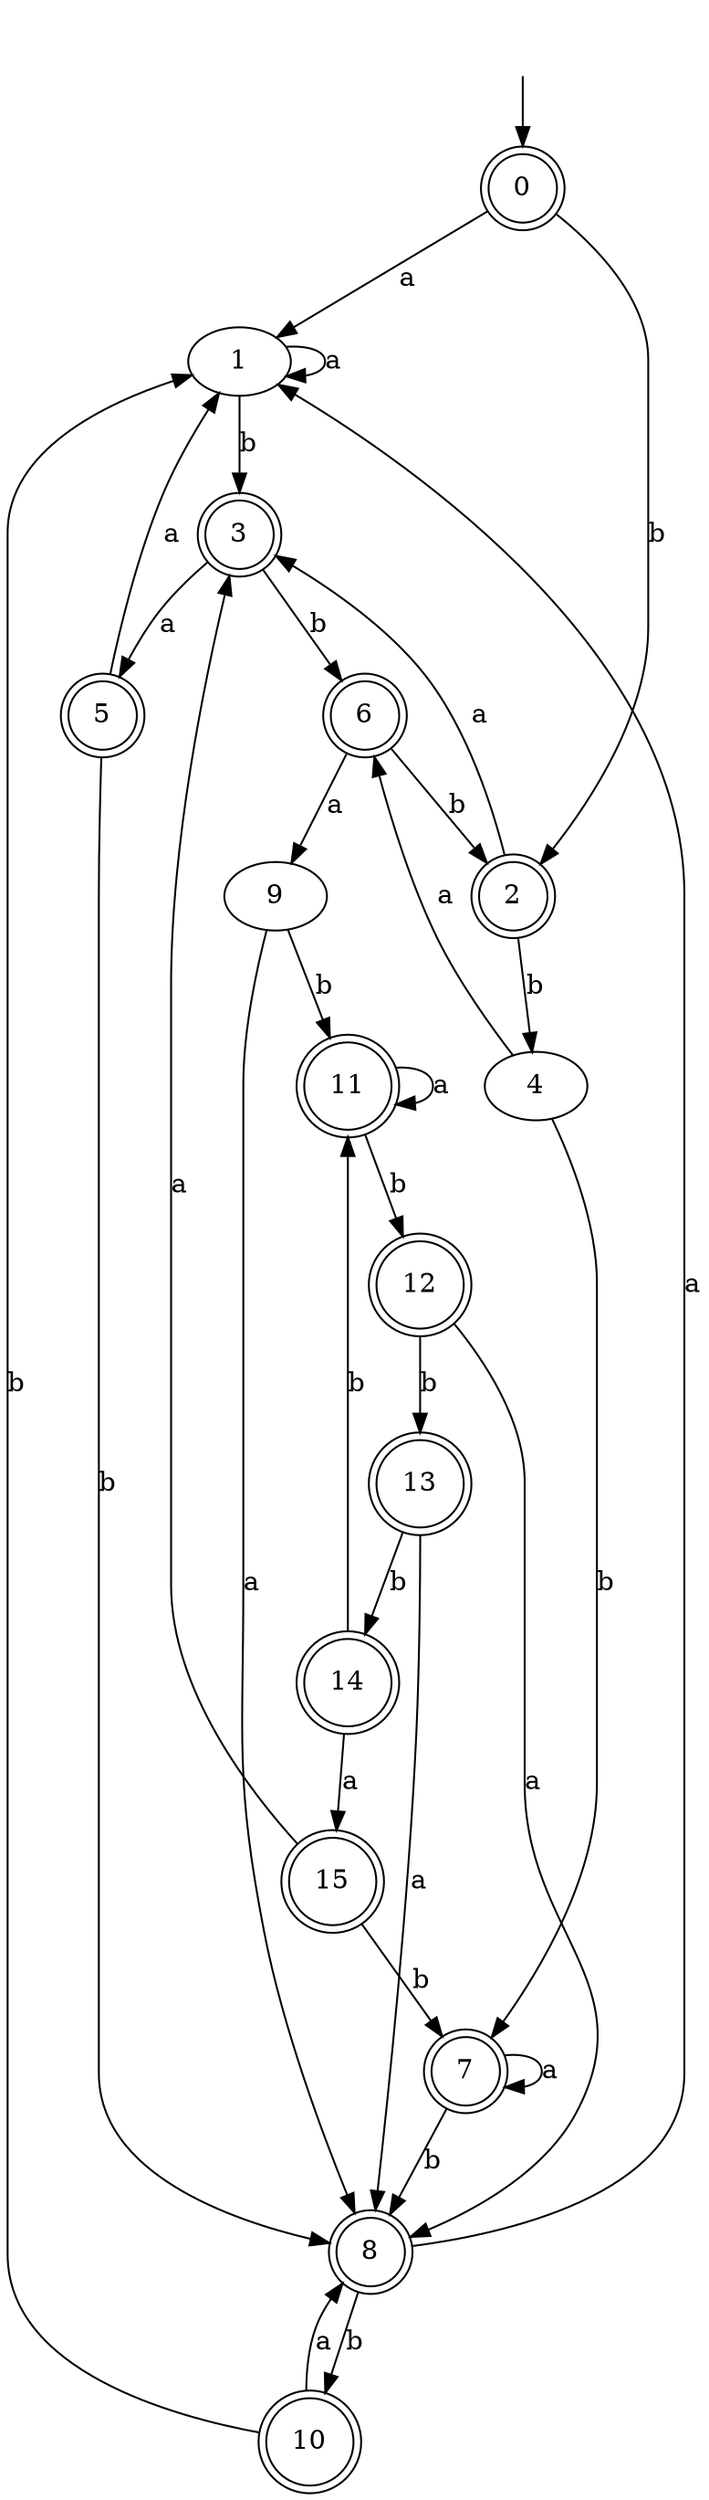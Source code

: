 digraph RandomDFA {
  __start0 [label="", shape=none];
  __start0 -> 0 [label=""];
  0 [shape=circle] [shape=doublecircle]
  0 -> 1 [label="a"]
  0 -> 2 [label="b"]
  1
  1 -> 1 [label="a"]
  1 -> 3 [label="b"]
  2 [shape=doublecircle]
  2 -> 3 [label="a"]
  2 -> 4 [label="b"]
  3 [shape=doublecircle]
  3 -> 5 [label="a"]
  3 -> 6 [label="b"]
  4
  4 -> 6 [label="a"]
  4 -> 7 [label="b"]
  5 [shape=doublecircle]
  5 -> 1 [label="a"]
  5 -> 8 [label="b"]
  6 [shape=doublecircle]
  6 -> 9 [label="a"]
  6 -> 2 [label="b"]
  7 [shape=doublecircle]
  7 -> 7 [label="a"]
  7 -> 8 [label="b"]
  8 [shape=doublecircle]
  8 -> 1 [label="a"]
  8 -> 10 [label="b"]
  9
  9 -> 8 [label="a"]
  9 -> 11 [label="b"]
  10 [shape=doublecircle]
  10 -> 8 [label="a"]
  10 -> 1 [label="b"]
  11 [shape=doublecircle]
  11 -> 11 [label="a"]
  11 -> 12 [label="b"]
  12 [shape=doublecircle]
  12 -> 8 [label="a"]
  12 -> 13 [label="b"]
  13 [shape=doublecircle]
  13 -> 8 [label="a"]
  13 -> 14 [label="b"]
  14 [shape=doublecircle]
  14 -> 15 [label="a"]
  14 -> 11 [label="b"]
  15 [shape=doublecircle]
  15 -> 3 [label="a"]
  15 -> 7 [label="b"]
}
